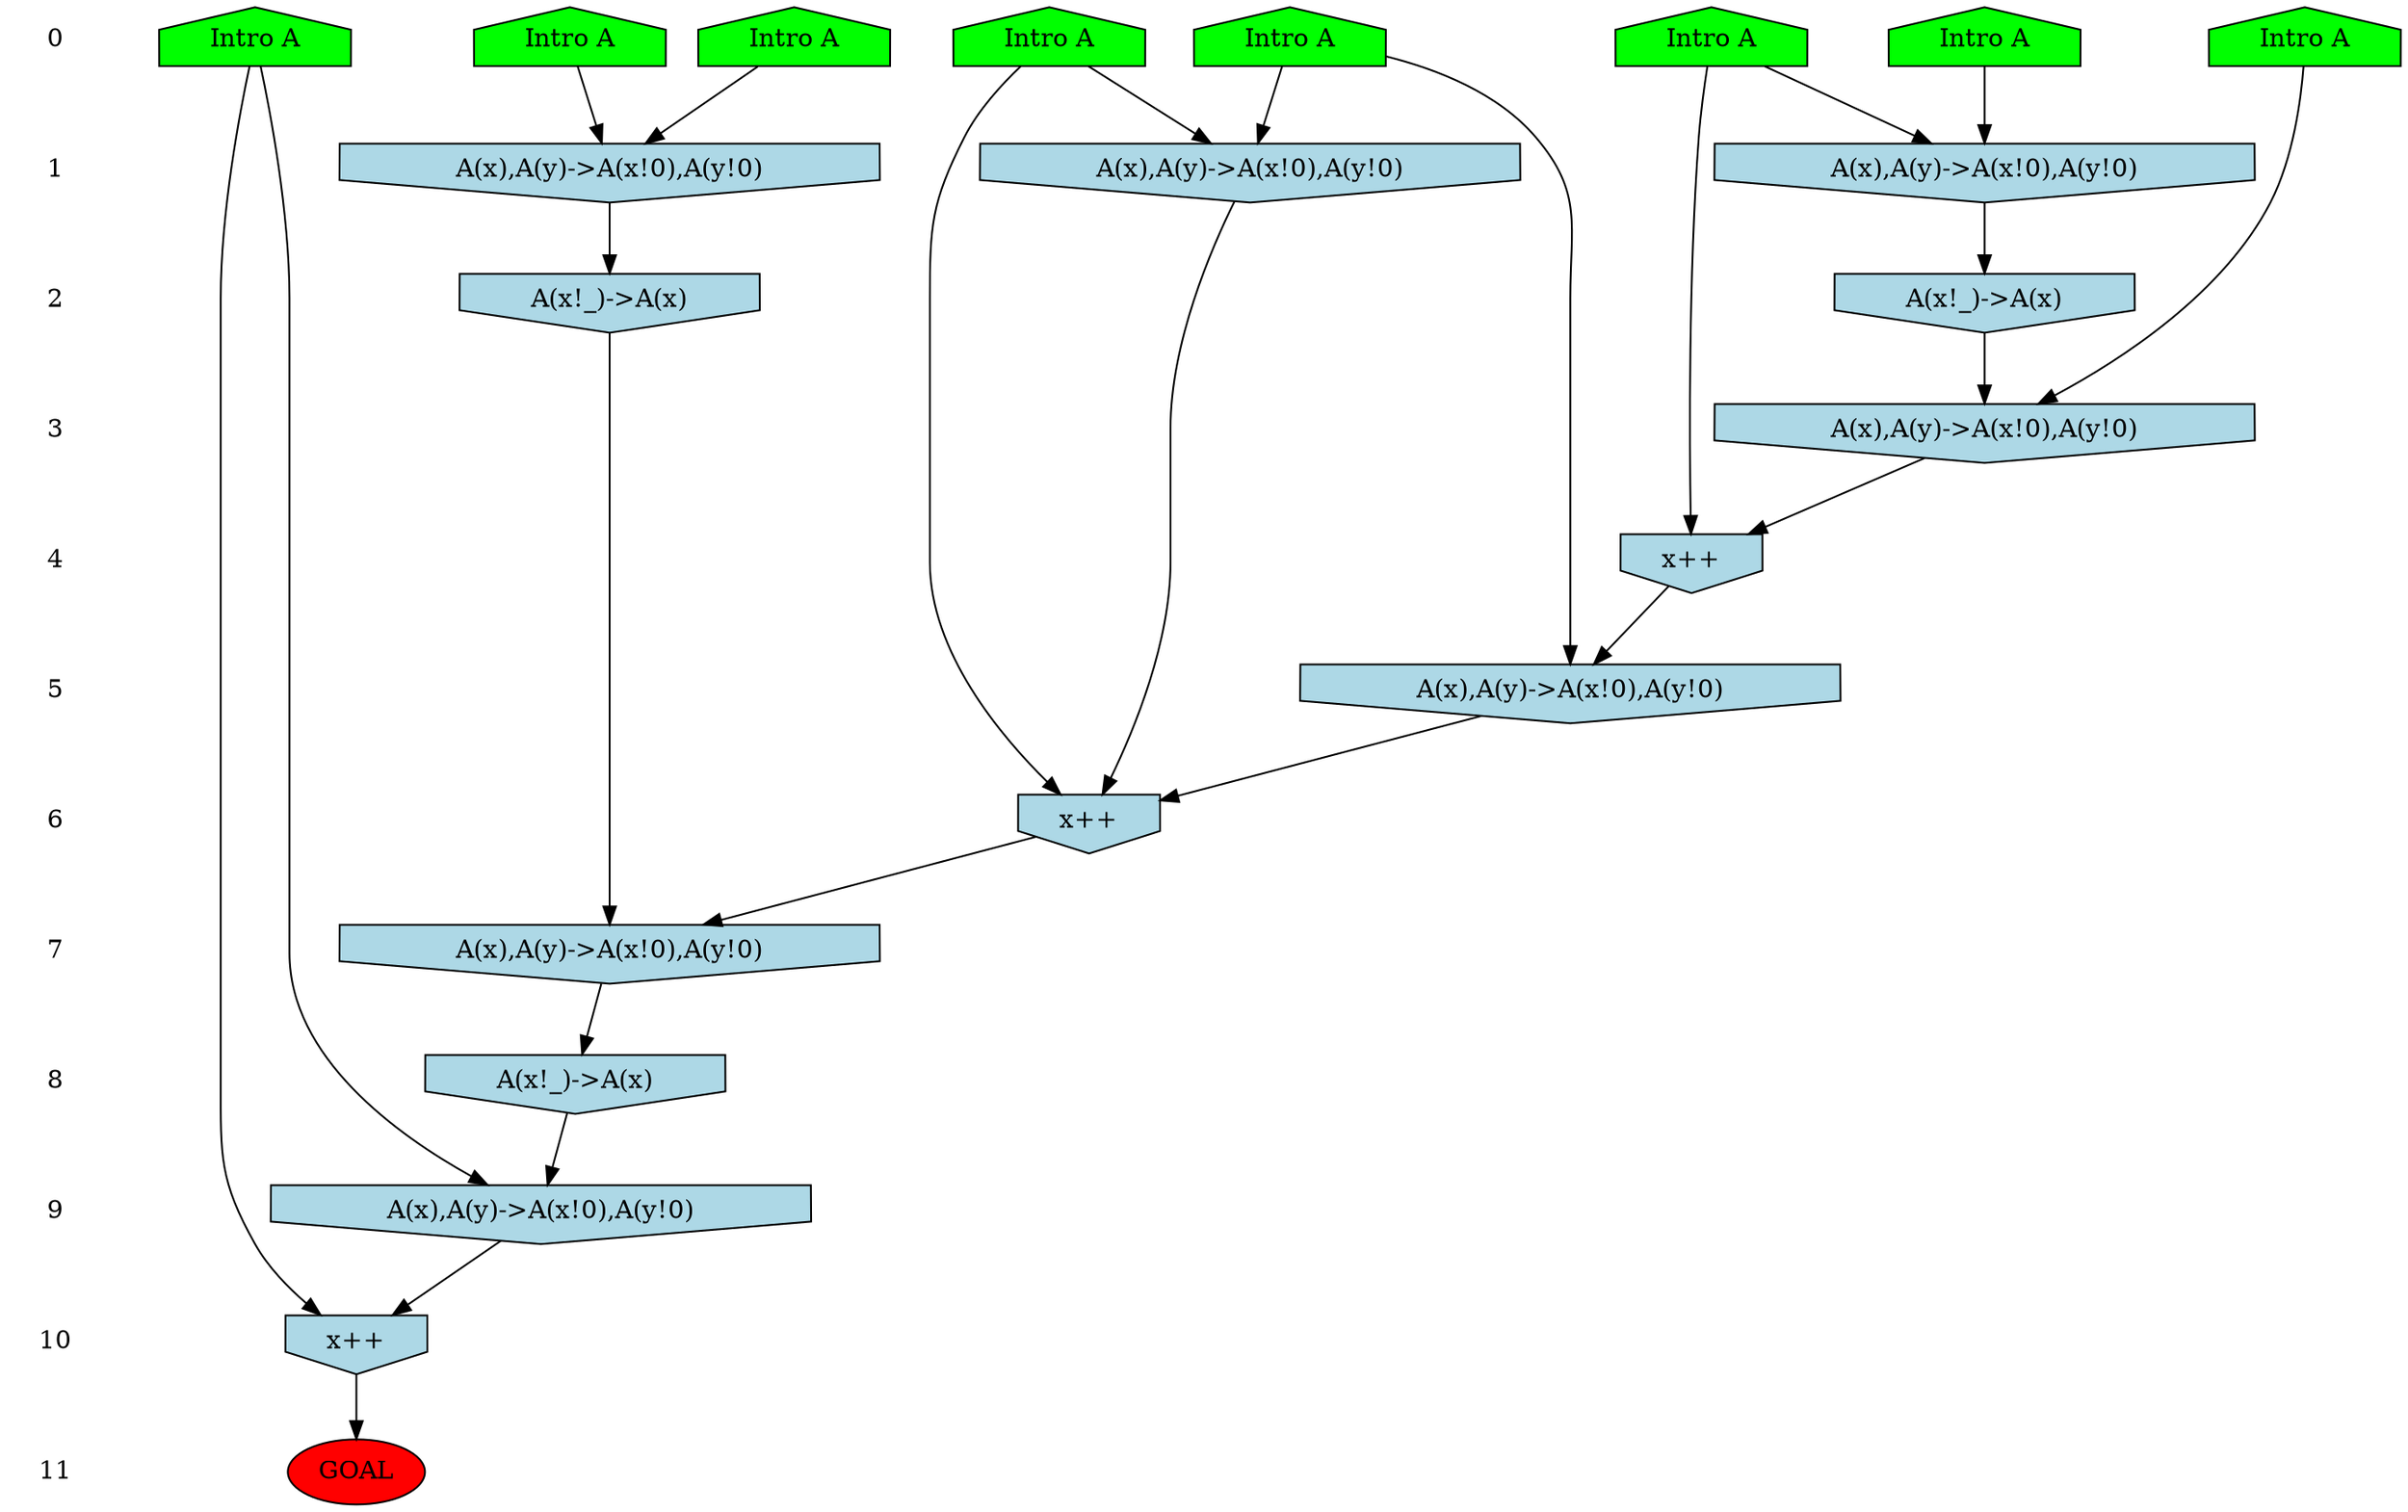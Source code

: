 /* Compression of 4 causal flows obtained in average at 2.133511E+00 t.u */
/* Compressed causal flows were: [348;441;743;946] */
digraph G{
 ranksep=.5 ; 
{ rank = same ; "0" [shape=plaintext] ; node_1 [label ="Intro A", shape=house, style=filled, fillcolor=green] ;
node_2 [label ="Intro A", shape=house, style=filled, fillcolor=green] ;
node_3 [label ="Intro A", shape=house, style=filled, fillcolor=green] ;
node_4 [label ="Intro A", shape=house, style=filled, fillcolor=green] ;
node_5 [label ="Intro A", shape=house, style=filled, fillcolor=green] ;
node_6 [label ="Intro A", shape=house, style=filled, fillcolor=green] ;
node_7 [label ="Intro A", shape=house, style=filled, fillcolor=green] ;
node_8 [label ="Intro A", shape=house, style=filled, fillcolor=green] ;
}
{ rank = same ; "1" [shape=plaintext] ; node_9 [label="A(x),A(y)->A(x!0),A(y!0)", shape=invhouse, style=filled, fillcolor = lightblue] ;
node_11 [label="A(x),A(y)->A(x!0),A(y!0)", shape=invhouse, style=filled, fillcolor = lightblue] ;
node_12 [label="A(x),A(y)->A(x!0),A(y!0)", shape=invhouse, style=filled, fillcolor = lightblue] ;
}
{ rank = same ; "2" [shape=plaintext] ; node_10 [label="A(x!_)->A(x)", shape=invhouse, style=filled, fillcolor = lightblue] ;
node_13 [label="A(x!_)->A(x)", shape=invhouse, style=filled, fillcolor = lightblue] ;
}
{ rank = same ; "3" [shape=plaintext] ; node_14 [label="A(x),A(y)->A(x!0),A(y!0)", shape=invhouse, style=filled, fillcolor = lightblue] ;
}
{ rank = same ; "4" [shape=plaintext] ; node_15 [label="x++", shape=invhouse, style=filled, fillcolor = lightblue] ;
}
{ rank = same ; "5" [shape=plaintext] ; node_16 [label="A(x),A(y)->A(x!0),A(y!0)", shape=invhouse, style=filled, fillcolor = lightblue] ;
}
{ rank = same ; "6" [shape=plaintext] ; node_17 [label="x++", shape=invhouse, style=filled, fillcolor = lightblue] ;
}
{ rank = same ; "7" [shape=plaintext] ; node_18 [label="A(x),A(y)->A(x!0),A(y!0)", shape=invhouse, style=filled, fillcolor = lightblue] ;
}
{ rank = same ; "8" [shape=plaintext] ; node_19 [label="A(x!_)->A(x)", shape=invhouse, style=filled, fillcolor = lightblue] ;
}
{ rank = same ; "9" [shape=plaintext] ; node_20 [label="A(x),A(y)->A(x!0),A(y!0)", shape=invhouse, style=filled, fillcolor = lightblue] ;
}
{ rank = same ; "10" [shape=plaintext] ; node_21 [label="x++", shape=invhouse, style=filled, fillcolor = lightblue] ;
}
{ rank = same ; "11" [shape=plaintext] ; node_22 [label ="GOAL", style=filled, fillcolor=red] ;
}
"0" -> "1" [style="invis"]; 
"1" -> "2" [style="invis"]; 
"2" -> "3" [style="invis"]; 
"3" -> "4" [style="invis"]; 
"4" -> "5" [style="invis"]; 
"5" -> "6" [style="invis"]; 
"6" -> "7" [style="invis"]; 
"7" -> "8" [style="invis"]; 
"8" -> "9" [style="invis"]; 
"9" -> "10" [style="invis"]; 
"10" -> "11" [style="invis"]; 
node_4 -> node_9
node_6 -> node_9
node_9 -> node_10
node_1 -> node_11
node_2 -> node_11
node_3 -> node_12
node_5 -> node_12
node_11 -> node_13
node_8 -> node_14
node_13 -> node_14
node_2 -> node_15
node_14 -> node_15
node_5 -> node_16
node_15 -> node_16
node_3 -> node_17
node_12 -> node_17
node_16 -> node_17
node_10 -> node_18
node_17 -> node_18
node_18 -> node_19
node_7 -> node_20
node_19 -> node_20
node_7 -> node_21
node_20 -> node_21
node_21 -> node_22
}
/*
 Dot generation time: 0.000000
*/
